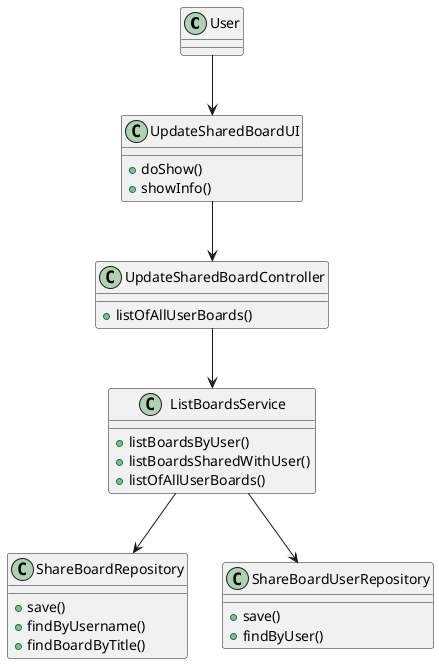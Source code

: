 @startuml

class User

class UpdateSharedBoardUI {
    +doShow()
    +showInfo()
}

class UpdateSharedBoardController {
    +listOfAllUserBoards()
}

class ListBoardsService {
    +listBoardsByUser()
    +listBoardsSharedWithUser()
    +listOfAllUserBoards()
}


class ShareBoardRepository{
    +save()
    +findByUsername()
    +findBoardByTitle()
}

class ShareBoardUserRepository{
    +save()
    +findByUser()
}



User-->UpdateSharedBoardUI
UpdateSharedBoardUI-->UpdateSharedBoardController
UpdateSharedBoardController-->ListBoardsService
ListBoardsService-->ShareBoardRepository
ListBoardsService-->ShareBoardUserRepository
@enduml
